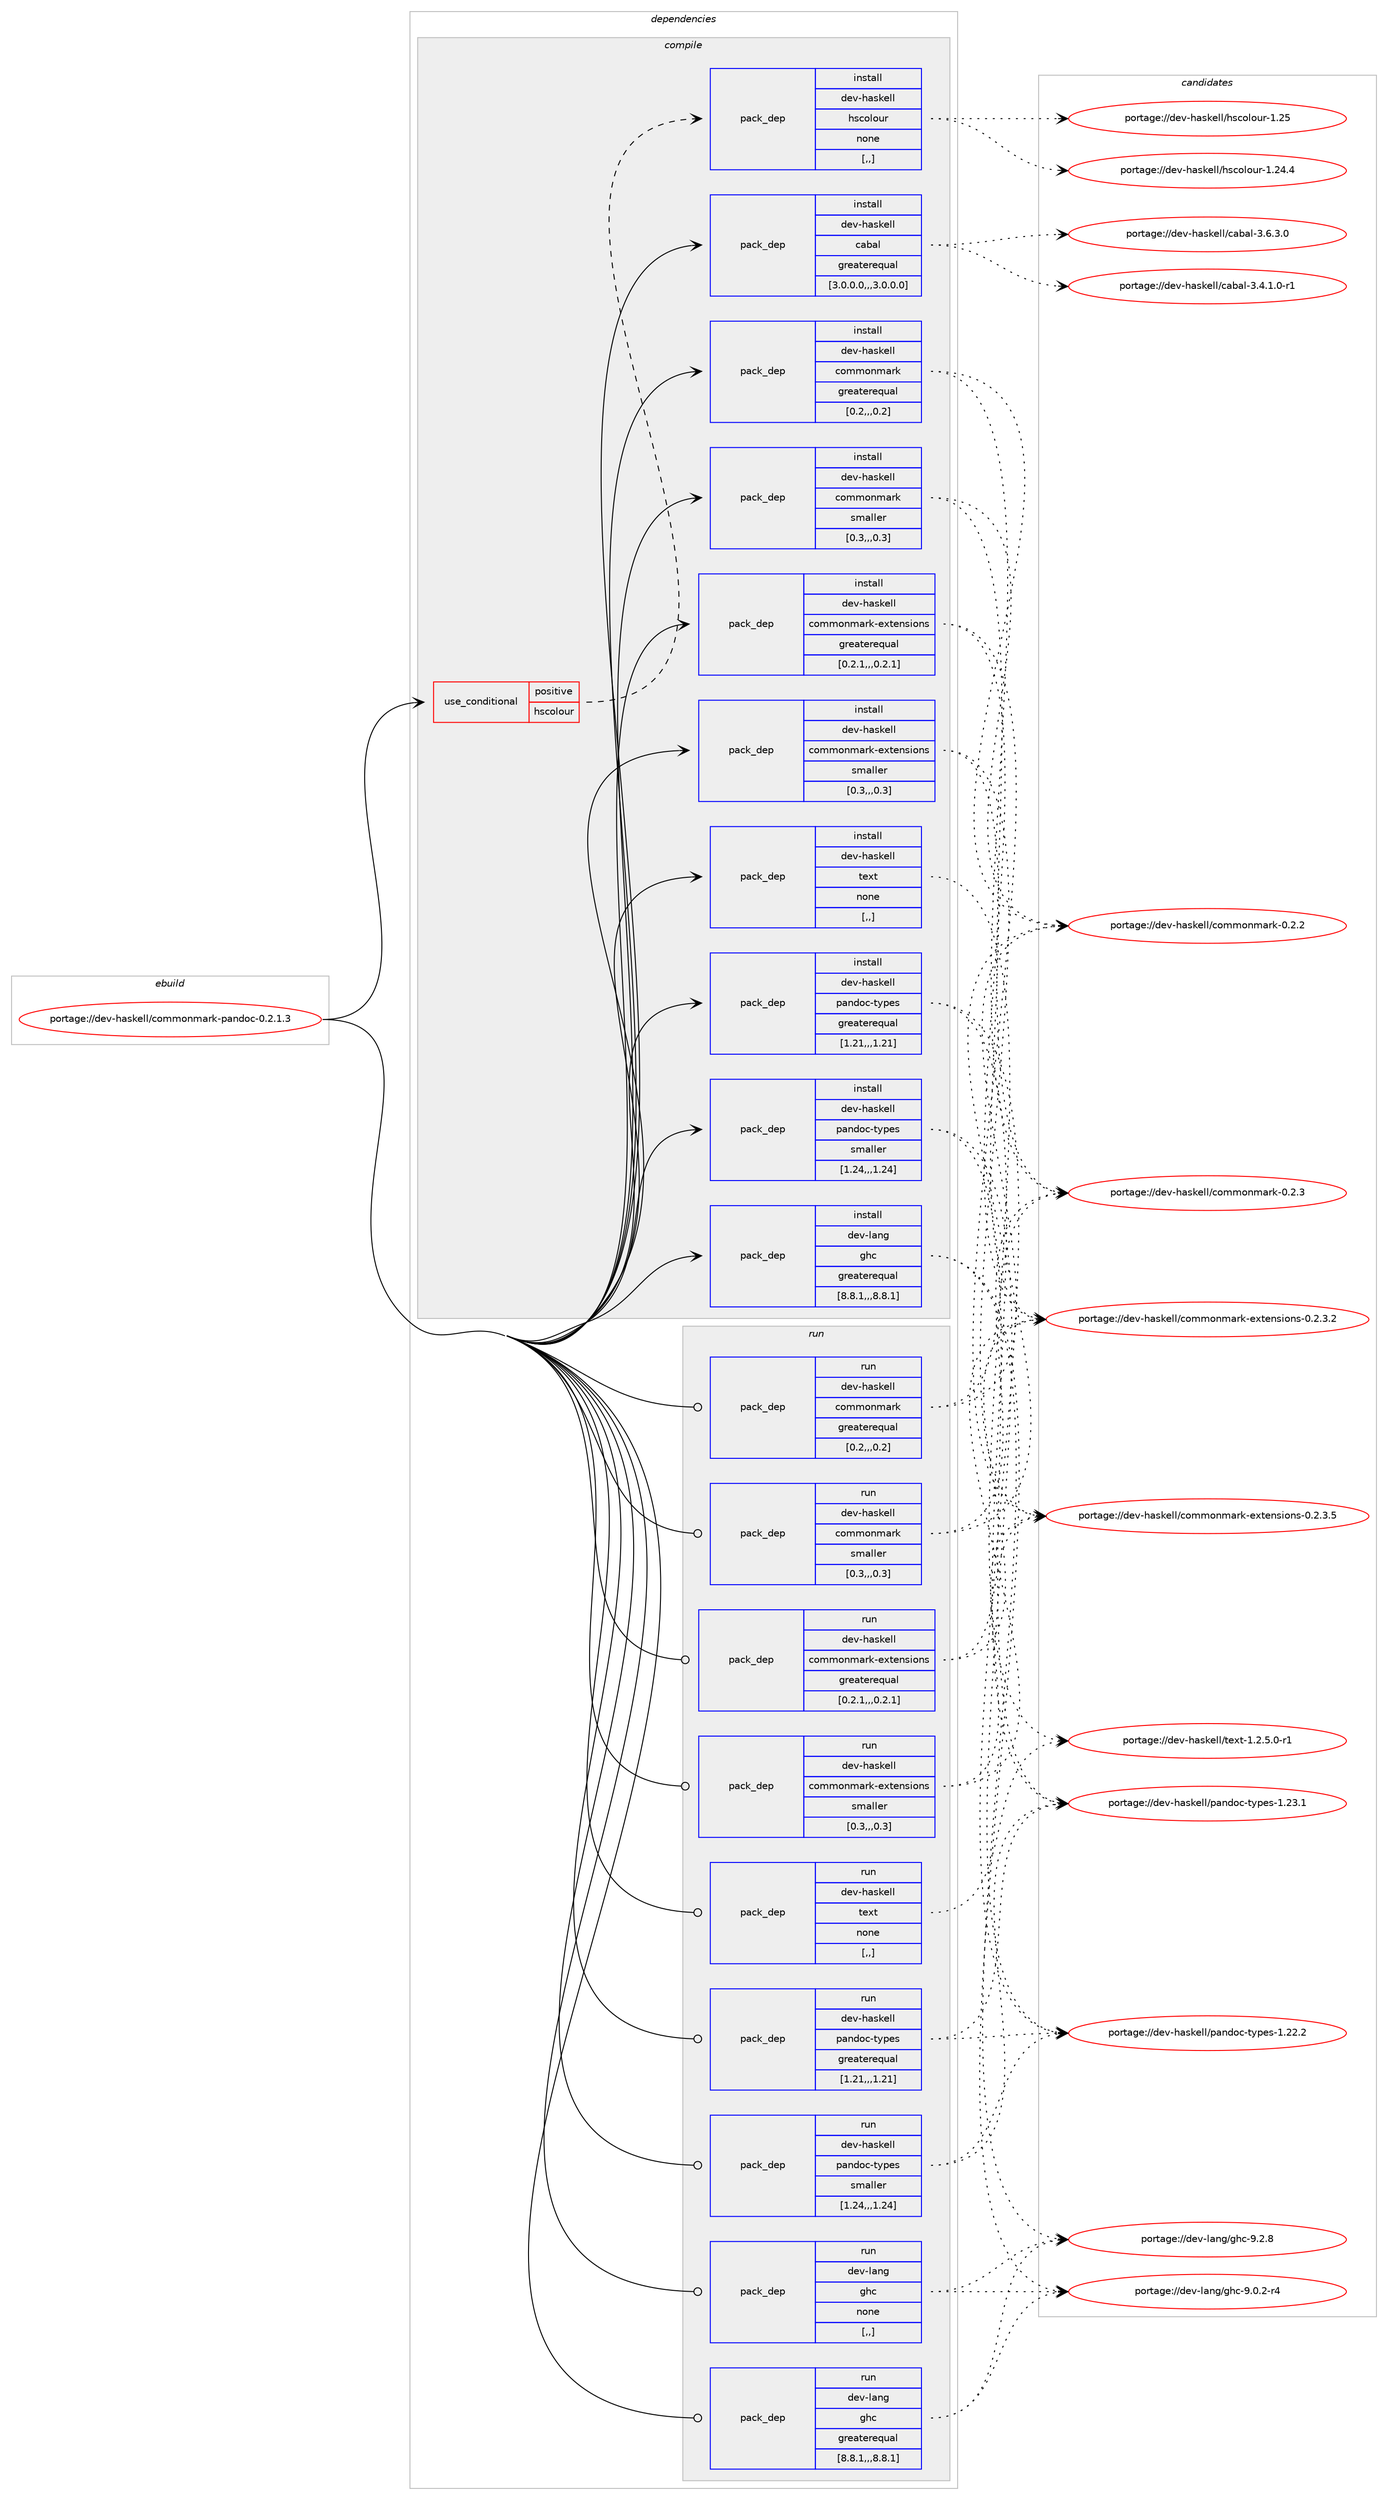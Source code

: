 digraph prolog {

# *************
# Graph options
# *************

newrank=true;
concentrate=true;
compound=true;
graph [rankdir=LR,fontname=Helvetica,fontsize=10,ranksep=1.5];#, ranksep=2.5, nodesep=0.2];
edge  [arrowhead=vee];
node  [fontname=Helvetica,fontsize=10];

# **********
# The ebuild
# **********

subgraph cluster_leftcol {
color=gray;
label=<<i>ebuild</i>>;
id [label="portage://dev-haskell/commonmark-pandoc-0.2.1.3", color=red, width=4, href="../dev-haskell/commonmark-pandoc-0.2.1.3.svg"];
}

# ****************
# The dependencies
# ****************

subgraph cluster_midcol {
color=gray;
label=<<i>dependencies</i>>;
subgraph cluster_compile {
fillcolor="#eeeeee";
style=filled;
label=<<i>compile</i>>;
subgraph cond20230 {
dependency78485 [label=<<TABLE BORDER="0" CELLBORDER="1" CELLSPACING="0" CELLPADDING="4"><TR><TD ROWSPAN="3" CELLPADDING="10">use_conditional</TD></TR><TR><TD>positive</TD></TR><TR><TD>hscolour</TD></TR></TABLE>>, shape=none, color=red];
subgraph pack57283 {
dependency78486 [label=<<TABLE BORDER="0" CELLBORDER="1" CELLSPACING="0" CELLPADDING="4" WIDTH="220"><TR><TD ROWSPAN="6" CELLPADDING="30">pack_dep</TD></TR><TR><TD WIDTH="110">install</TD></TR><TR><TD>dev-haskell</TD></TR><TR><TD>hscolour</TD></TR><TR><TD>none</TD></TR><TR><TD>[,,]</TD></TR></TABLE>>, shape=none, color=blue];
}
dependency78485:e -> dependency78486:w [weight=20,style="dashed",arrowhead="vee"];
}
id:e -> dependency78485:w [weight=20,style="solid",arrowhead="vee"];
subgraph pack57284 {
dependency78487 [label=<<TABLE BORDER="0" CELLBORDER="1" CELLSPACING="0" CELLPADDING="4" WIDTH="220"><TR><TD ROWSPAN="6" CELLPADDING="30">pack_dep</TD></TR><TR><TD WIDTH="110">install</TD></TR><TR><TD>dev-haskell</TD></TR><TR><TD>cabal</TD></TR><TR><TD>greaterequal</TD></TR><TR><TD>[3.0.0.0,,,3.0.0.0]</TD></TR></TABLE>>, shape=none, color=blue];
}
id:e -> dependency78487:w [weight=20,style="solid",arrowhead="vee"];
subgraph pack57285 {
dependency78488 [label=<<TABLE BORDER="0" CELLBORDER="1" CELLSPACING="0" CELLPADDING="4" WIDTH="220"><TR><TD ROWSPAN="6" CELLPADDING="30">pack_dep</TD></TR><TR><TD WIDTH="110">install</TD></TR><TR><TD>dev-haskell</TD></TR><TR><TD>commonmark</TD></TR><TR><TD>greaterequal</TD></TR><TR><TD>[0.2,,,0.2]</TD></TR></TABLE>>, shape=none, color=blue];
}
id:e -> dependency78488:w [weight=20,style="solid",arrowhead="vee"];
subgraph pack57286 {
dependency78489 [label=<<TABLE BORDER="0" CELLBORDER="1" CELLSPACING="0" CELLPADDING="4" WIDTH="220"><TR><TD ROWSPAN="6" CELLPADDING="30">pack_dep</TD></TR><TR><TD WIDTH="110">install</TD></TR><TR><TD>dev-haskell</TD></TR><TR><TD>commonmark</TD></TR><TR><TD>smaller</TD></TR><TR><TD>[0.3,,,0.3]</TD></TR></TABLE>>, shape=none, color=blue];
}
id:e -> dependency78489:w [weight=20,style="solid",arrowhead="vee"];
subgraph pack57287 {
dependency78490 [label=<<TABLE BORDER="0" CELLBORDER="1" CELLSPACING="0" CELLPADDING="4" WIDTH="220"><TR><TD ROWSPAN="6" CELLPADDING="30">pack_dep</TD></TR><TR><TD WIDTH="110">install</TD></TR><TR><TD>dev-haskell</TD></TR><TR><TD>commonmark-extensions</TD></TR><TR><TD>greaterequal</TD></TR><TR><TD>[0.2.1,,,0.2.1]</TD></TR></TABLE>>, shape=none, color=blue];
}
id:e -> dependency78490:w [weight=20,style="solid",arrowhead="vee"];
subgraph pack57288 {
dependency78491 [label=<<TABLE BORDER="0" CELLBORDER="1" CELLSPACING="0" CELLPADDING="4" WIDTH="220"><TR><TD ROWSPAN="6" CELLPADDING="30">pack_dep</TD></TR><TR><TD WIDTH="110">install</TD></TR><TR><TD>dev-haskell</TD></TR><TR><TD>commonmark-extensions</TD></TR><TR><TD>smaller</TD></TR><TR><TD>[0.3,,,0.3]</TD></TR></TABLE>>, shape=none, color=blue];
}
id:e -> dependency78491:w [weight=20,style="solid",arrowhead="vee"];
subgraph pack57289 {
dependency78492 [label=<<TABLE BORDER="0" CELLBORDER="1" CELLSPACING="0" CELLPADDING="4" WIDTH="220"><TR><TD ROWSPAN="6" CELLPADDING="30">pack_dep</TD></TR><TR><TD WIDTH="110">install</TD></TR><TR><TD>dev-haskell</TD></TR><TR><TD>pandoc-types</TD></TR><TR><TD>greaterequal</TD></TR><TR><TD>[1.21,,,1.21]</TD></TR></TABLE>>, shape=none, color=blue];
}
id:e -> dependency78492:w [weight=20,style="solid",arrowhead="vee"];
subgraph pack57290 {
dependency78493 [label=<<TABLE BORDER="0" CELLBORDER="1" CELLSPACING="0" CELLPADDING="4" WIDTH="220"><TR><TD ROWSPAN="6" CELLPADDING="30">pack_dep</TD></TR><TR><TD WIDTH="110">install</TD></TR><TR><TD>dev-haskell</TD></TR><TR><TD>pandoc-types</TD></TR><TR><TD>smaller</TD></TR><TR><TD>[1.24,,,1.24]</TD></TR></TABLE>>, shape=none, color=blue];
}
id:e -> dependency78493:w [weight=20,style="solid",arrowhead="vee"];
subgraph pack57291 {
dependency78494 [label=<<TABLE BORDER="0" CELLBORDER="1" CELLSPACING="0" CELLPADDING="4" WIDTH="220"><TR><TD ROWSPAN="6" CELLPADDING="30">pack_dep</TD></TR><TR><TD WIDTH="110">install</TD></TR><TR><TD>dev-haskell</TD></TR><TR><TD>text</TD></TR><TR><TD>none</TD></TR><TR><TD>[,,]</TD></TR></TABLE>>, shape=none, color=blue];
}
id:e -> dependency78494:w [weight=20,style="solid",arrowhead="vee"];
subgraph pack57292 {
dependency78495 [label=<<TABLE BORDER="0" CELLBORDER="1" CELLSPACING="0" CELLPADDING="4" WIDTH="220"><TR><TD ROWSPAN="6" CELLPADDING="30">pack_dep</TD></TR><TR><TD WIDTH="110">install</TD></TR><TR><TD>dev-lang</TD></TR><TR><TD>ghc</TD></TR><TR><TD>greaterequal</TD></TR><TR><TD>[8.8.1,,,8.8.1]</TD></TR></TABLE>>, shape=none, color=blue];
}
id:e -> dependency78495:w [weight=20,style="solid",arrowhead="vee"];
}
subgraph cluster_compileandrun {
fillcolor="#eeeeee";
style=filled;
label=<<i>compile and run</i>>;
}
subgraph cluster_run {
fillcolor="#eeeeee";
style=filled;
label=<<i>run</i>>;
subgraph pack57293 {
dependency78496 [label=<<TABLE BORDER="0" CELLBORDER="1" CELLSPACING="0" CELLPADDING="4" WIDTH="220"><TR><TD ROWSPAN="6" CELLPADDING="30">pack_dep</TD></TR><TR><TD WIDTH="110">run</TD></TR><TR><TD>dev-haskell</TD></TR><TR><TD>commonmark</TD></TR><TR><TD>greaterequal</TD></TR><TR><TD>[0.2,,,0.2]</TD></TR></TABLE>>, shape=none, color=blue];
}
id:e -> dependency78496:w [weight=20,style="solid",arrowhead="odot"];
subgraph pack57294 {
dependency78497 [label=<<TABLE BORDER="0" CELLBORDER="1" CELLSPACING="0" CELLPADDING="4" WIDTH="220"><TR><TD ROWSPAN="6" CELLPADDING="30">pack_dep</TD></TR><TR><TD WIDTH="110">run</TD></TR><TR><TD>dev-haskell</TD></TR><TR><TD>commonmark</TD></TR><TR><TD>smaller</TD></TR><TR><TD>[0.3,,,0.3]</TD></TR></TABLE>>, shape=none, color=blue];
}
id:e -> dependency78497:w [weight=20,style="solid",arrowhead="odot"];
subgraph pack57295 {
dependency78498 [label=<<TABLE BORDER="0" CELLBORDER="1" CELLSPACING="0" CELLPADDING="4" WIDTH="220"><TR><TD ROWSPAN="6" CELLPADDING="30">pack_dep</TD></TR><TR><TD WIDTH="110">run</TD></TR><TR><TD>dev-haskell</TD></TR><TR><TD>commonmark-extensions</TD></TR><TR><TD>greaterequal</TD></TR><TR><TD>[0.2.1,,,0.2.1]</TD></TR></TABLE>>, shape=none, color=blue];
}
id:e -> dependency78498:w [weight=20,style="solid",arrowhead="odot"];
subgraph pack57296 {
dependency78499 [label=<<TABLE BORDER="0" CELLBORDER="1" CELLSPACING="0" CELLPADDING="4" WIDTH="220"><TR><TD ROWSPAN="6" CELLPADDING="30">pack_dep</TD></TR><TR><TD WIDTH="110">run</TD></TR><TR><TD>dev-haskell</TD></TR><TR><TD>commonmark-extensions</TD></TR><TR><TD>smaller</TD></TR><TR><TD>[0.3,,,0.3]</TD></TR></TABLE>>, shape=none, color=blue];
}
id:e -> dependency78499:w [weight=20,style="solid",arrowhead="odot"];
subgraph pack57297 {
dependency78500 [label=<<TABLE BORDER="0" CELLBORDER="1" CELLSPACING="0" CELLPADDING="4" WIDTH="220"><TR><TD ROWSPAN="6" CELLPADDING="30">pack_dep</TD></TR><TR><TD WIDTH="110">run</TD></TR><TR><TD>dev-haskell</TD></TR><TR><TD>pandoc-types</TD></TR><TR><TD>greaterequal</TD></TR><TR><TD>[1.21,,,1.21]</TD></TR></TABLE>>, shape=none, color=blue];
}
id:e -> dependency78500:w [weight=20,style="solid",arrowhead="odot"];
subgraph pack57298 {
dependency78501 [label=<<TABLE BORDER="0" CELLBORDER="1" CELLSPACING="0" CELLPADDING="4" WIDTH="220"><TR><TD ROWSPAN="6" CELLPADDING="30">pack_dep</TD></TR><TR><TD WIDTH="110">run</TD></TR><TR><TD>dev-haskell</TD></TR><TR><TD>pandoc-types</TD></TR><TR><TD>smaller</TD></TR><TR><TD>[1.24,,,1.24]</TD></TR></TABLE>>, shape=none, color=blue];
}
id:e -> dependency78501:w [weight=20,style="solid",arrowhead="odot"];
subgraph pack57299 {
dependency78502 [label=<<TABLE BORDER="0" CELLBORDER="1" CELLSPACING="0" CELLPADDING="4" WIDTH="220"><TR><TD ROWSPAN="6" CELLPADDING="30">pack_dep</TD></TR><TR><TD WIDTH="110">run</TD></TR><TR><TD>dev-haskell</TD></TR><TR><TD>text</TD></TR><TR><TD>none</TD></TR><TR><TD>[,,]</TD></TR></TABLE>>, shape=none, color=blue];
}
id:e -> dependency78502:w [weight=20,style="solid",arrowhead="odot"];
subgraph pack57300 {
dependency78503 [label=<<TABLE BORDER="0" CELLBORDER="1" CELLSPACING="0" CELLPADDING="4" WIDTH="220"><TR><TD ROWSPAN="6" CELLPADDING="30">pack_dep</TD></TR><TR><TD WIDTH="110">run</TD></TR><TR><TD>dev-lang</TD></TR><TR><TD>ghc</TD></TR><TR><TD>greaterequal</TD></TR><TR><TD>[8.8.1,,,8.8.1]</TD></TR></TABLE>>, shape=none, color=blue];
}
id:e -> dependency78503:w [weight=20,style="solid",arrowhead="odot"];
subgraph pack57301 {
dependency78504 [label=<<TABLE BORDER="0" CELLBORDER="1" CELLSPACING="0" CELLPADDING="4" WIDTH="220"><TR><TD ROWSPAN="6" CELLPADDING="30">pack_dep</TD></TR><TR><TD WIDTH="110">run</TD></TR><TR><TD>dev-lang</TD></TR><TR><TD>ghc</TD></TR><TR><TD>none</TD></TR><TR><TD>[,,]</TD></TR></TABLE>>, shape=none, color=blue];
}
id:e -> dependency78504:w [weight=20,style="solid",arrowhead="odot"];
}
}

# **************
# The candidates
# **************

subgraph cluster_choices {
rank=same;
color=gray;
label=<<i>candidates</i>>;

subgraph choice57283 {
color=black;
nodesep=1;
choice100101118451049711510710110810847104115991111081111171144549465053 [label="portage://dev-haskell/hscolour-1.25", color=red, width=4,href="../dev-haskell/hscolour-1.25.svg"];
choice1001011184510497115107101108108471041159911110811111711445494650524652 [label="portage://dev-haskell/hscolour-1.24.4", color=red, width=4,href="../dev-haskell/hscolour-1.24.4.svg"];
dependency78486:e -> choice100101118451049711510710110810847104115991111081111171144549465053:w [style=dotted,weight="100"];
dependency78486:e -> choice1001011184510497115107101108108471041159911110811111711445494650524652:w [style=dotted,weight="100"];
}
subgraph choice57284 {
color=black;
nodesep=1;
choice100101118451049711510710110810847999798971084551465446514648 [label="portage://dev-haskell/cabal-3.6.3.0", color=red, width=4,href="../dev-haskell/cabal-3.6.3.0.svg"];
choice1001011184510497115107101108108479997989710845514652464946484511449 [label="portage://dev-haskell/cabal-3.4.1.0-r1", color=red, width=4,href="../dev-haskell/cabal-3.4.1.0-r1.svg"];
dependency78487:e -> choice100101118451049711510710110810847999798971084551465446514648:w [style=dotted,weight="100"];
dependency78487:e -> choice1001011184510497115107101108108479997989710845514652464946484511449:w [style=dotted,weight="100"];
}
subgraph choice57285 {
color=black;
nodesep=1;
choice1001011184510497115107101108108479911110910911111010997114107454846504651 [label="portage://dev-haskell/commonmark-0.2.3", color=red, width=4,href="../dev-haskell/commonmark-0.2.3.svg"];
choice1001011184510497115107101108108479911110910911111010997114107454846504650 [label="portage://dev-haskell/commonmark-0.2.2", color=red, width=4,href="../dev-haskell/commonmark-0.2.2.svg"];
dependency78488:e -> choice1001011184510497115107101108108479911110910911111010997114107454846504651:w [style=dotted,weight="100"];
dependency78488:e -> choice1001011184510497115107101108108479911110910911111010997114107454846504650:w [style=dotted,weight="100"];
}
subgraph choice57286 {
color=black;
nodesep=1;
choice1001011184510497115107101108108479911110910911111010997114107454846504651 [label="portage://dev-haskell/commonmark-0.2.3", color=red, width=4,href="../dev-haskell/commonmark-0.2.3.svg"];
choice1001011184510497115107101108108479911110910911111010997114107454846504650 [label="portage://dev-haskell/commonmark-0.2.2", color=red, width=4,href="../dev-haskell/commonmark-0.2.2.svg"];
dependency78489:e -> choice1001011184510497115107101108108479911110910911111010997114107454846504651:w [style=dotted,weight="100"];
dependency78489:e -> choice1001011184510497115107101108108479911110910911111010997114107454846504650:w [style=dotted,weight="100"];
}
subgraph choice57287 {
color=black;
nodesep=1;
choice1001011184510497115107101108108479911110910911111010997114107451011201161011101151051111101154548465046514653 [label="portage://dev-haskell/commonmark-extensions-0.2.3.5", color=red, width=4,href="../dev-haskell/commonmark-extensions-0.2.3.5.svg"];
choice1001011184510497115107101108108479911110910911111010997114107451011201161011101151051111101154548465046514650 [label="portage://dev-haskell/commonmark-extensions-0.2.3.2", color=red, width=4,href="../dev-haskell/commonmark-extensions-0.2.3.2.svg"];
dependency78490:e -> choice1001011184510497115107101108108479911110910911111010997114107451011201161011101151051111101154548465046514653:w [style=dotted,weight="100"];
dependency78490:e -> choice1001011184510497115107101108108479911110910911111010997114107451011201161011101151051111101154548465046514650:w [style=dotted,weight="100"];
}
subgraph choice57288 {
color=black;
nodesep=1;
choice1001011184510497115107101108108479911110910911111010997114107451011201161011101151051111101154548465046514653 [label="portage://dev-haskell/commonmark-extensions-0.2.3.5", color=red, width=4,href="../dev-haskell/commonmark-extensions-0.2.3.5.svg"];
choice1001011184510497115107101108108479911110910911111010997114107451011201161011101151051111101154548465046514650 [label="portage://dev-haskell/commonmark-extensions-0.2.3.2", color=red, width=4,href="../dev-haskell/commonmark-extensions-0.2.3.2.svg"];
dependency78491:e -> choice1001011184510497115107101108108479911110910911111010997114107451011201161011101151051111101154548465046514653:w [style=dotted,weight="100"];
dependency78491:e -> choice1001011184510497115107101108108479911110910911111010997114107451011201161011101151051111101154548465046514650:w [style=dotted,weight="100"];
}
subgraph choice57289 {
color=black;
nodesep=1;
choice10010111845104971151071011081084711297110100111994511612111210111545494650514649 [label="portage://dev-haskell/pandoc-types-1.23.1", color=red, width=4,href="../dev-haskell/pandoc-types-1.23.1.svg"];
choice10010111845104971151071011081084711297110100111994511612111210111545494650504650 [label="portage://dev-haskell/pandoc-types-1.22.2", color=red, width=4,href="../dev-haskell/pandoc-types-1.22.2.svg"];
dependency78492:e -> choice10010111845104971151071011081084711297110100111994511612111210111545494650514649:w [style=dotted,weight="100"];
dependency78492:e -> choice10010111845104971151071011081084711297110100111994511612111210111545494650504650:w [style=dotted,weight="100"];
}
subgraph choice57290 {
color=black;
nodesep=1;
choice10010111845104971151071011081084711297110100111994511612111210111545494650514649 [label="portage://dev-haskell/pandoc-types-1.23.1", color=red, width=4,href="../dev-haskell/pandoc-types-1.23.1.svg"];
choice10010111845104971151071011081084711297110100111994511612111210111545494650504650 [label="portage://dev-haskell/pandoc-types-1.22.2", color=red, width=4,href="../dev-haskell/pandoc-types-1.22.2.svg"];
dependency78493:e -> choice10010111845104971151071011081084711297110100111994511612111210111545494650514649:w [style=dotted,weight="100"];
dependency78493:e -> choice10010111845104971151071011081084711297110100111994511612111210111545494650504650:w [style=dotted,weight="100"];
}
subgraph choice57291 {
color=black;
nodesep=1;
choice10010111845104971151071011081084711610112011645494650465346484511449 [label="portage://dev-haskell/text-1.2.5.0-r1", color=red, width=4,href="../dev-haskell/text-1.2.5.0-r1.svg"];
dependency78494:e -> choice10010111845104971151071011081084711610112011645494650465346484511449:w [style=dotted,weight="100"];
}
subgraph choice57292 {
color=black;
nodesep=1;
choice10010111845108971101034710310499455746504656 [label="portage://dev-lang/ghc-9.2.8", color=red, width=4,href="../dev-lang/ghc-9.2.8.svg"];
choice100101118451089711010347103104994557464846504511452 [label="portage://dev-lang/ghc-9.0.2-r4", color=red, width=4,href="../dev-lang/ghc-9.0.2-r4.svg"];
dependency78495:e -> choice10010111845108971101034710310499455746504656:w [style=dotted,weight="100"];
dependency78495:e -> choice100101118451089711010347103104994557464846504511452:w [style=dotted,weight="100"];
}
subgraph choice57293 {
color=black;
nodesep=1;
choice1001011184510497115107101108108479911110910911111010997114107454846504651 [label="portage://dev-haskell/commonmark-0.2.3", color=red, width=4,href="../dev-haskell/commonmark-0.2.3.svg"];
choice1001011184510497115107101108108479911110910911111010997114107454846504650 [label="portage://dev-haskell/commonmark-0.2.2", color=red, width=4,href="../dev-haskell/commonmark-0.2.2.svg"];
dependency78496:e -> choice1001011184510497115107101108108479911110910911111010997114107454846504651:w [style=dotted,weight="100"];
dependency78496:e -> choice1001011184510497115107101108108479911110910911111010997114107454846504650:w [style=dotted,weight="100"];
}
subgraph choice57294 {
color=black;
nodesep=1;
choice1001011184510497115107101108108479911110910911111010997114107454846504651 [label="portage://dev-haskell/commonmark-0.2.3", color=red, width=4,href="../dev-haskell/commonmark-0.2.3.svg"];
choice1001011184510497115107101108108479911110910911111010997114107454846504650 [label="portage://dev-haskell/commonmark-0.2.2", color=red, width=4,href="../dev-haskell/commonmark-0.2.2.svg"];
dependency78497:e -> choice1001011184510497115107101108108479911110910911111010997114107454846504651:w [style=dotted,weight="100"];
dependency78497:e -> choice1001011184510497115107101108108479911110910911111010997114107454846504650:w [style=dotted,weight="100"];
}
subgraph choice57295 {
color=black;
nodesep=1;
choice1001011184510497115107101108108479911110910911111010997114107451011201161011101151051111101154548465046514653 [label="portage://dev-haskell/commonmark-extensions-0.2.3.5", color=red, width=4,href="../dev-haskell/commonmark-extensions-0.2.3.5.svg"];
choice1001011184510497115107101108108479911110910911111010997114107451011201161011101151051111101154548465046514650 [label="portage://dev-haskell/commonmark-extensions-0.2.3.2", color=red, width=4,href="../dev-haskell/commonmark-extensions-0.2.3.2.svg"];
dependency78498:e -> choice1001011184510497115107101108108479911110910911111010997114107451011201161011101151051111101154548465046514653:w [style=dotted,weight="100"];
dependency78498:e -> choice1001011184510497115107101108108479911110910911111010997114107451011201161011101151051111101154548465046514650:w [style=dotted,weight="100"];
}
subgraph choice57296 {
color=black;
nodesep=1;
choice1001011184510497115107101108108479911110910911111010997114107451011201161011101151051111101154548465046514653 [label="portage://dev-haskell/commonmark-extensions-0.2.3.5", color=red, width=4,href="../dev-haskell/commonmark-extensions-0.2.3.5.svg"];
choice1001011184510497115107101108108479911110910911111010997114107451011201161011101151051111101154548465046514650 [label="portage://dev-haskell/commonmark-extensions-0.2.3.2", color=red, width=4,href="../dev-haskell/commonmark-extensions-0.2.3.2.svg"];
dependency78499:e -> choice1001011184510497115107101108108479911110910911111010997114107451011201161011101151051111101154548465046514653:w [style=dotted,weight="100"];
dependency78499:e -> choice1001011184510497115107101108108479911110910911111010997114107451011201161011101151051111101154548465046514650:w [style=dotted,weight="100"];
}
subgraph choice57297 {
color=black;
nodesep=1;
choice10010111845104971151071011081084711297110100111994511612111210111545494650514649 [label="portage://dev-haskell/pandoc-types-1.23.1", color=red, width=4,href="../dev-haskell/pandoc-types-1.23.1.svg"];
choice10010111845104971151071011081084711297110100111994511612111210111545494650504650 [label="portage://dev-haskell/pandoc-types-1.22.2", color=red, width=4,href="../dev-haskell/pandoc-types-1.22.2.svg"];
dependency78500:e -> choice10010111845104971151071011081084711297110100111994511612111210111545494650514649:w [style=dotted,weight="100"];
dependency78500:e -> choice10010111845104971151071011081084711297110100111994511612111210111545494650504650:w [style=dotted,weight="100"];
}
subgraph choice57298 {
color=black;
nodesep=1;
choice10010111845104971151071011081084711297110100111994511612111210111545494650514649 [label="portage://dev-haskell/pandoc-types-1.23.1", color=red, width=4,href="../dev-haskell/pandoc-types-1.23.1.svg"];
choice10010111845104971151071011081084711297110100111994511612111210111545494650504650 [label="portage://dev-haskell/pandoc-types-1.22.2", color=red, width=4,href="../dev-haskell/pandoc-types-1.22.2.svg"];
dependency78501:e -> choice10010111845104971151071011081084711297110100111994511612111210111545494650514649:w [style=dotted,weight="100"];
dependency78501:e -> choice10010111845104971151071011081084711297110100111994511612111210111545494650504650:w [style=dotted,weight="100"];
}
subgraph choice57299 {
color=black;
nodesep=1;
choice10010111845104971151071011081084711610112011645494650465346484511449 [label="portage://dev-haskell/text-1.2.5.0-r1", color=red, width=4,href="../dev-haskell/text-1.2.5.0-r1.svg"];
dependency78502:e -> choice10010111845104971151071011081084711610112011645494650465346484511449:w [style=dotted,weight="100"];
}
subgraph choice57300 {
color=black;
nodesep=1;
choice10010111845108971101034710310499455746504656 [label="portage://dev-lang/ghc-9.2.8", color=red, width=4,href="../dev-lang/ghc-9.2.8.svg"];
choice100101118451089711010347103104994557464846504511452 [label="portage://dev-lang/ghc-9.0.2-r4", color=red, width=4,href="../dev-lang/ghc-9.0.2-r4.svg"];
dependency78503:e -> choice10010111845108971101034710310499455746504656:w [style=dotted,weight="100"];
dependency78503:e -> choice100101118451089711010347103104994557464846504511452:w [style=dotted,weight="100"];
}
subgraph choice57301 {
color=black;
nodesep=1;
choice10010111845108971101034710310499455746504656 [label="portage://dev-lang/ghc-9.2.8", color=red, width=4,href="../dev-lang/ghc-9.2.8.svg"];
choice100101118451089711010347103104994557464846504511452 [label="portage://dev-lang/ghc-9.0.2-r4", color=red, width=4,href="../dev-lang/ghc-9.0.2-r4.svg"];
dependency78504:e -> choice10010111845108971101034710310499455746504656:w [style=dotted,weight="100"];
dependency78504:e -> choice100101118451089711010347103104994557464846504511452:w [style=dotted,weight="100"];
}
}

}
